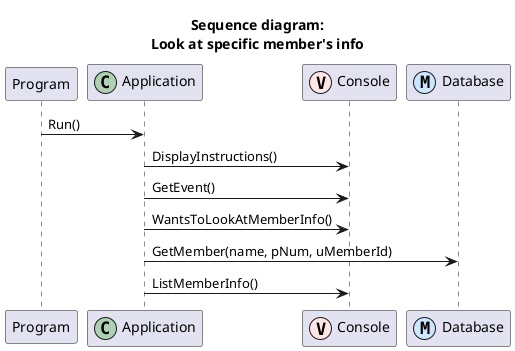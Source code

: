 @startuml
title Sequence diagram:\nLook at specific member's info
participant Program
participant Application << (C,#ADD1B2) >>
participant Console << (V,#FFE6E6) >>
participant Database << (M,#CCE6FF) >>

Program -> Application: Run()
Application -> Console: DisplayInstructions()
Application -> Console: GetEvent()
Application -> Console: WantsToLookAtMemberInfo()
Application -> Database: GetMember(name, pNum, uMemberId)
Application -> Console: ListMemberInfo()
@enduml
